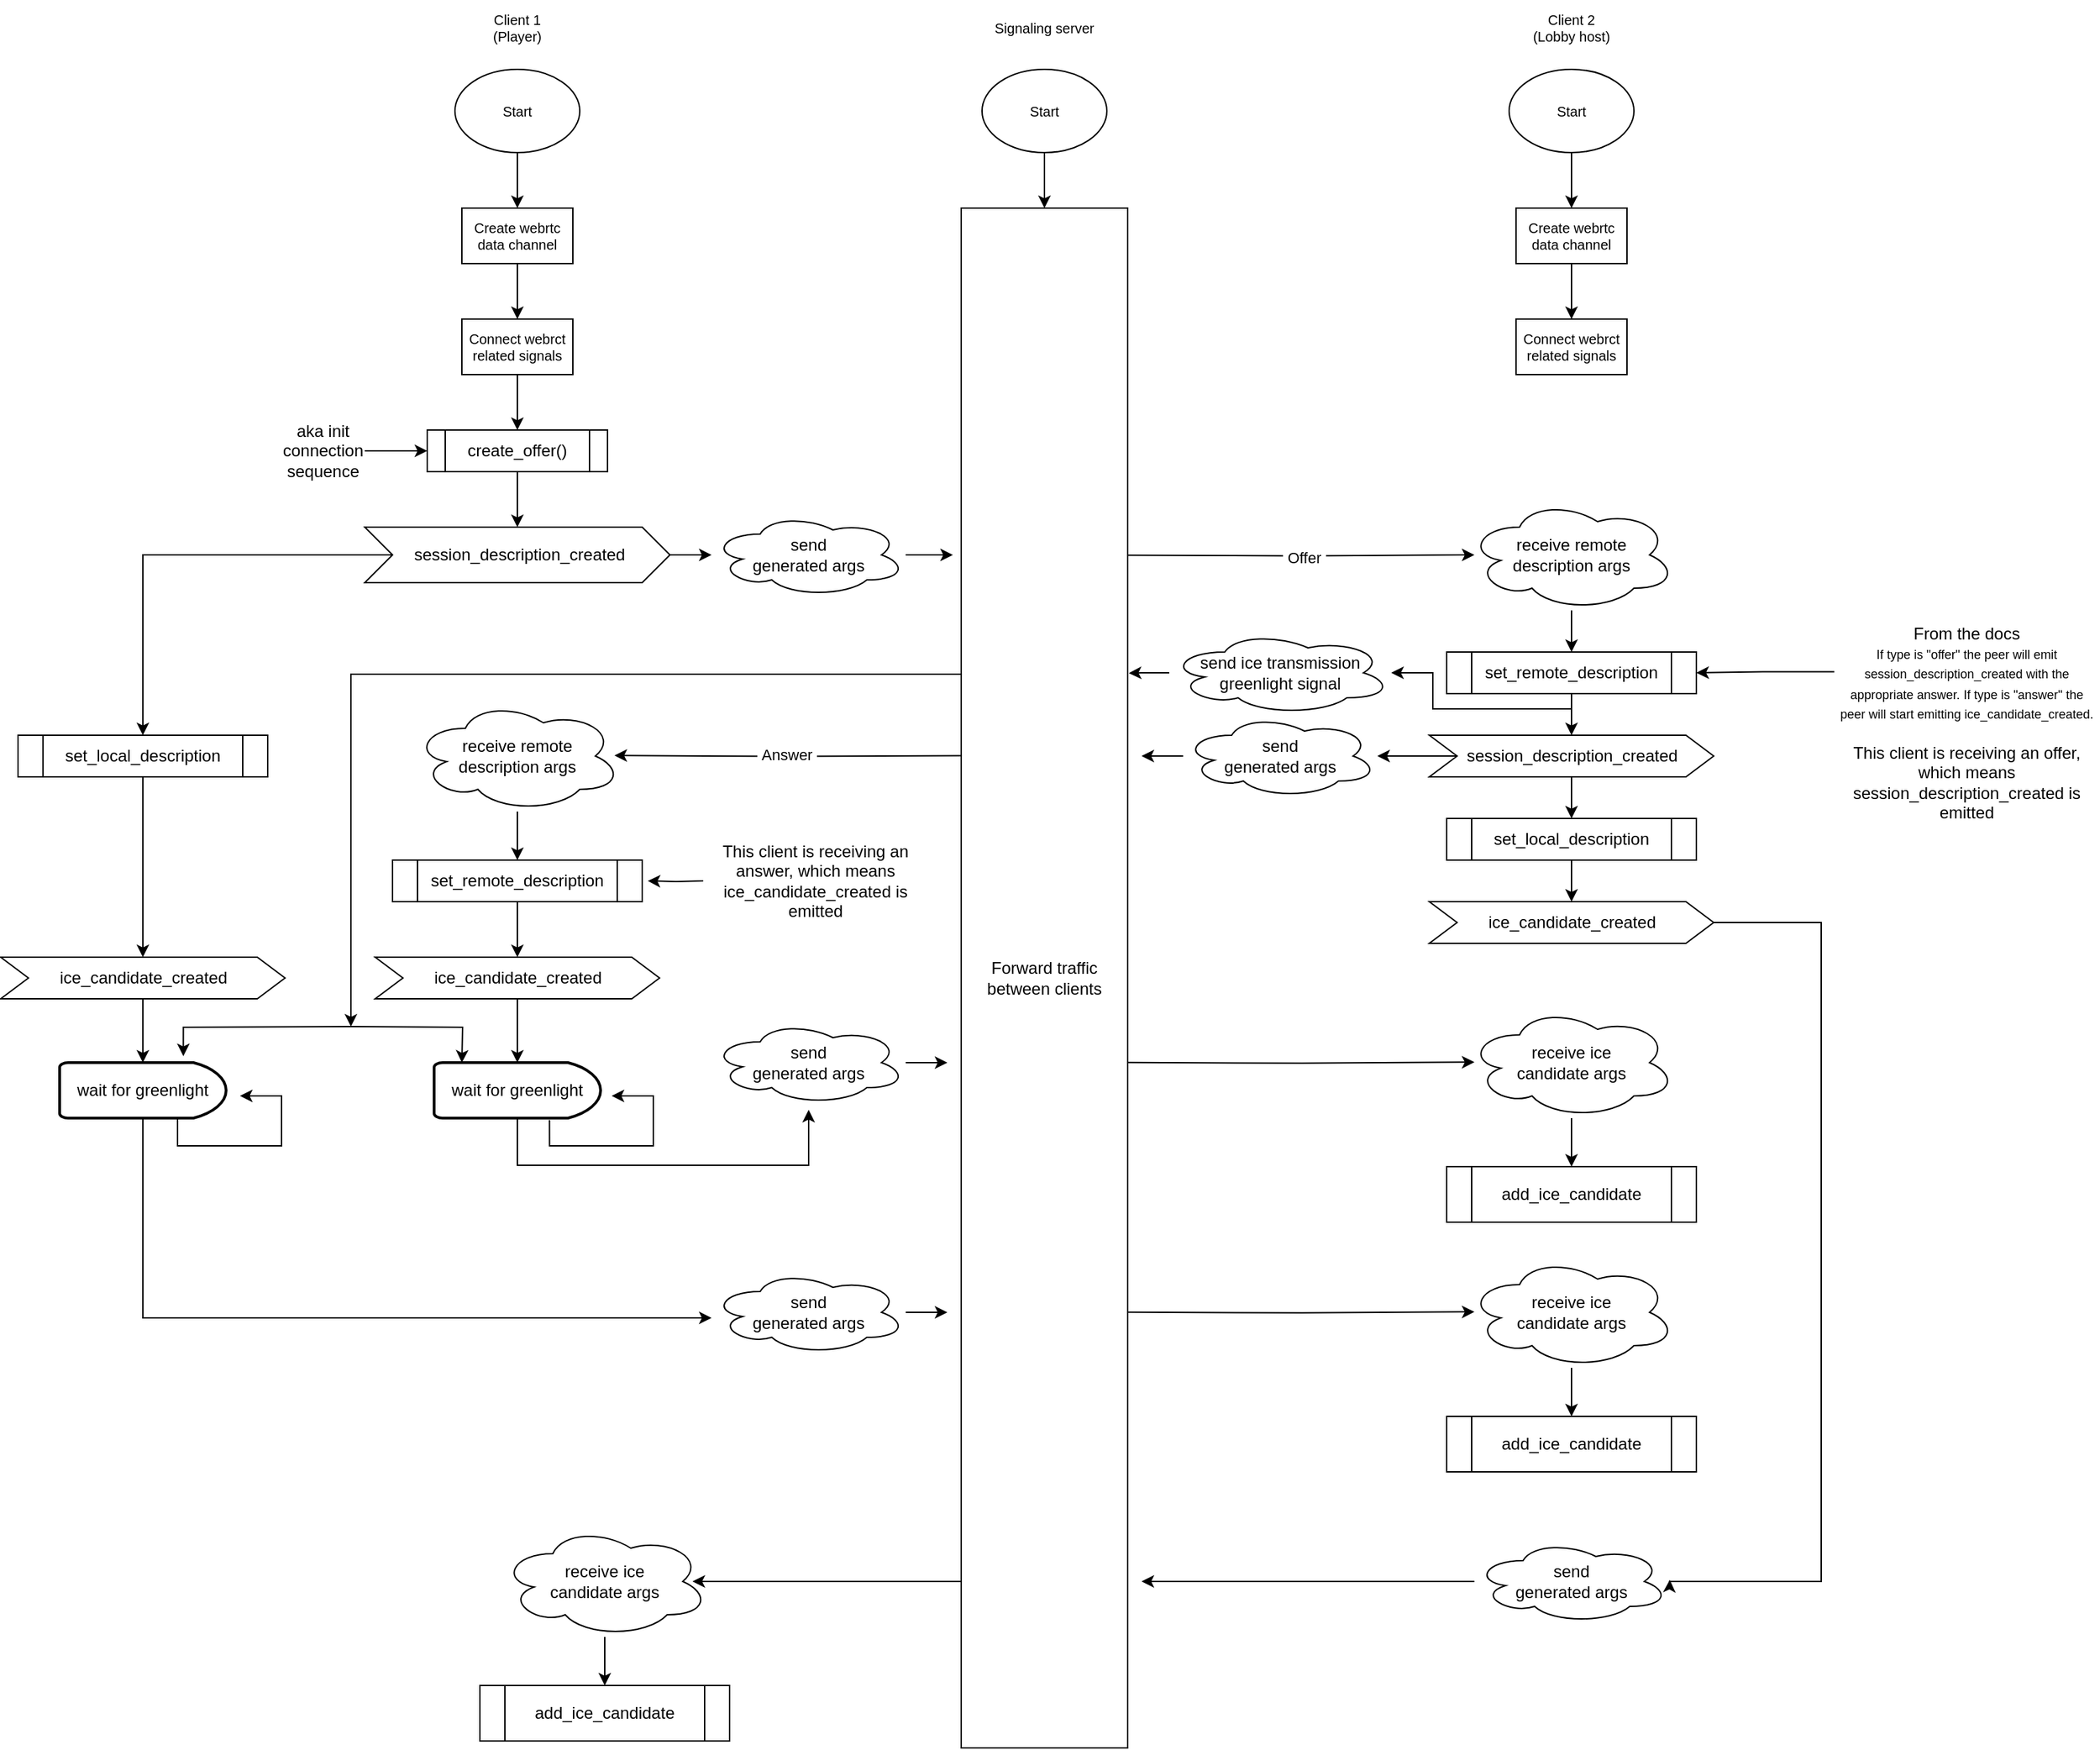 <mxfile version="26.0.14">
  <diagram name="Page-1" id="edf60f1a-56cd-e834-aa8a-f176f3a09ee4">
    <mxGraphModel dx="2601" dy="731" grid="1" gridSize="10" guides="1" tooltips="1" connect="1" arrows="1" fold="1" page="1" pageScale="1" pageWidth="1100" pageHeight="850" background="none" math="0" shadow="0">
      <root>
        <mxCell id="0" />
        <mxCell id="1" parent="0" />
        <mxCell id="4YpqXkgW8Ewd-vz6s3Ge-140" value="" style="edgeStyle=orthogonalEdgeStyle;rounded=0;orthogonalLoop=1;jettySize=auto;html=1;" parent="1" source="4YpqXkgW8Ewd-vz6s3Ge-1" target="4YpqXkgW8Ewd-vz6s3Ge-52" edge="1">
          <mxGeometry relative="1" as="geometry" />
        </mxCell>
        <mxCell id="4YpqXkgW8Ewd-vz6s3Ge-1" value="&lt;font&gt;Start&lt;/font&gt;" style="ellipse;whiteSpace=wrap;html=1;fontSize=10;" parent="1" vertex="1">
          <mxGeometry x="635" y="60" width="90" height="60" as="geometry" />
        </mxCell>
        <mxCell id="4YpqXkgW8Ewd-vz6s3Ge-2" value="Signaling server" style="text;html=1;align=center;verticalAlign=middle;whiteSpace=wrap;rounded=0;fontSize=10;" parent="1" vertex="1">
          <mxGeometry x="640" y="10" width="80" height="40" as="geometry" />
        </mxCell>
        <mxCell id="4YpqXkgW8Ewd-vz6s3Ge-10" value="" style="edgeStyle=orthogonalEdgeStyle;rounded=0;orthogonalLoop=1;jettySize=auto;html=1;fontSize=10;" parent="1" source="4YpqXkgW8Ewd-vz6s3Ge-3" target="4YpqXkgW8Ewd-vz6s3Ge-8" edge="1">
          <mxGeometry relative="1" as="geometry" />
        </mxCell>
        <mxCell id="4YpqXkgW8Ewd-vz6s3Ge-3" value="&lt;font&gt;Start&lt;/font&gt;" style="ellipse;whiteSpace=wrap;html=1;fontSize=10;" parent="1" vertex="1">
          <mxGeometry x="1015" y="60" width="90" height="60" as="geometry" />
        </mxCell>
        <mxCell id="4YpqXkgW8Ewd-vz6s3Ge-4" value="Client 2&lt;div&gt;(Lobby host)&lt;/div&gt;" style="text;html=1;align=center;verticalAlign=middle;whiteSpace=wrap;rounded=0;fontSize=10;" parent="1" vertex="1">
          <mxGeometry x="1020" y="10" width="80" height="40" as="geometry" />
        </mxCell>
        <mxCell id="4YpqXkgW8Ewd-vz6s3Ge-9" value="" style="edgeStyle=orthogonalEdgeStyle;rounded=0;orthogonalLoop=1;jettySize=auto;html=1;fontSize=10;" parent="1" source="4YpqXkgW8Ewd-vz6s3Ge-5" target="4YpqXkgW8Ewd-vz6s3Ge-7" edge="1">
          <mxGeometry relative="1" as="geometry" />
        </mxCell>
        <mxCell id="4YpqXkgW8Ewd-vz6s3Ge-5" value="&lt;font&gt;Start&lt;/font&gt;" style="ellipse;whiteSpace=wrap;html=1;fontSize=10;" parent="1" vertex="1">
          <mxGeometry x="255" y="60" width="90" height="60" as="geometry" />
        </mxCell>
        <mxCell id="4YpqXkgW8Ewd-vz6s3Ge-6" value="Client 1&lt;div&gt;(Player)&lt;/div&gt;" style="text;html=1;align=center;verticalAlign=middle;whiteSpace=wrap;rounded=0;fontSize=10;" parent="1" vertex="1">
          <mxGeometry x="260" y="10" width="80" height="40" as="geometry" />
        </mxCell>
        <mxCell id="4YpqXkgW8Ewd-vz6s3Ge-15" value="" style="edgeStyle=orthogonalEdgeStyle;rounded=0;orthogonalLoop=1;jettySize=auto;html=1;fontSize=10;" parent="1" source="4YpqXkgW8Ewd-vz6s3Ge-7" target="4YpqXkgW8Ewd-vz6s3Ge-13" edge="1">
          <mxGeometry relative="1" as="geometry" />
        </mxCell>
        <mxCell id="4YpqXkgW8Ewd-vz6s3Ge-7" value="Create webrtc data channel" style="rounded=0;whiteSpace=wrap;html=1;fontSize=10;" parent="1" vertex="1">
          <mxGeometry x="260" y="160" width="80" height="40" as="geometry" />
        </mxCell>
        <mxCell id="4YpqXkgW8Ewd-vz6s3Ge-16" value="" style="edgeStyle=orthogonalEdgeStyle;rounded=0;orthogonalLoop=1;jettySize=auto;html=1;fontSize=10;" parent="1" source="4YpqXkgW8Ewd-vz6s3Ge-8" target="4YpqXkgW8Ewd-vz6s3Ge-14" edge="1">
          <mxGeometry relative="1" as="geometry" />
        </mxCell>
        <mxCell id="4YpqXkgW8Ewd-vz6s3Ge-8" value="Create webrtc data channel" style="rounded=0;whiteSpace=wrap;html=1;fontSize=10;" parent="1" vertex="1">
          <mxGeometry x="1020" y="160" width="80" height="40" as="geometry" />
        </mxCell>
        <mxCell id="4YpqXkgW8Ewd-vz6s3Ge-43" value="" style="edgeStyle=orthogonalEdgeStyle;rounded=0;orthogonalLoop=1;jettySize=auto;html=1;" parent="1" source="4YpqXkgW8Ewd-vz6s3Ge-13" target="4YpqXkgW8Ewd-vz6s3Ge-42" edge="1">
          <mxGeometry relative="1" as="geometry" />
        </mxCell>
        <mxCell id="4YpqXkgW8Ewd-vz6s3Ge-13" value="Connect webrct related signals" style="rounded=0;whiteSpace=wrap;html=1;fontSize=10;" parent="1" vertex="1">
          <mxGeometry x="260" y="240" width="80" height="40" as="geometry" />
        </mxCell>
        <mxCell id="4YpqXkgW8Ewd-vz6s3Ge-14" value="Connect webrct related signals" style="rounded=0;whiteSpace=wrap;html=1;fontSize=10;" parent="1" vertex="1">
          <mxGeometry x="1020" y="240" width="80" height="40" as="geometry" />
        </mxCell>
        <mxCell id="4YpqXkgW8Ewd-vz6s3Ge-66" value="" style="edgeStyle=orthogonalEdgeStyle;rounded=0;orthogonalLoop=1;jettySize=auto;html=1;" parent="1" source="4YpqXkgW8Ewd-vz6s3Ge-38" target="4YpqXkgW8Ewd-vz6s3Ge-53" edge="1">
          <mxGeometry relative="1" as="geometry" />
        </mxCell>
        <mxCell id="4YpqXkgW8Ewd-vz6s3Ge-95" value="" style="edgeStyle=orthogonalEdgeStyle;rounded=0;orthogonalLoop=1;jettySize=auto;html=1;" parent="1" source="4YpqXkgW8Ewd-vz6s3Ge-38" target="4YpqXkgW8Ewd-vz6s3Ge-91" edge="1">
          <mxGeometry relative="1" as="geometry" />
        </mxCell>
        <mxCell id="4YpqXkgW8Ewd-vz6s3Ge-38" value="&amp;nbsp;session_description_created" style="shape=step;perimeter=stepPerimeter;whiteSpace=wrap;html=1;fixedSize=1;" parent="1" vertex="1">
          <mxGeometry x="190" y="390" width="220" height="40" as="geometry" />
        </mxCell>
        <mxCell id="4YpqXkgW8Ewd-vz6s3Ge-44" value="" style="edgeStyle=orthogonalEdgeStyle;rounded=0;orthogonalLoop=1;jettySize=auto;html=1;" parent="1" source="4YpqXkgW8Ewd-vz6s3Ge-42" target="4YpqXkgW8Ewd-vz6s3Ge-38" edge="1">
          <mxGeometry relative="1" as="geometry" />
        </mxCell>
        <mxCell id="4YpqXkgW8Ewd-vz6s3Ge-42" value="&lt;font&gt;create_offer()&lt;/font&gt;" style="shape=process;whiteSpace=wrap;html=1;backgroundOutline=1;" parent="1" vertex="1">
          <mxGeometry x="235" y="320" width="130" height="30" as="geometry" />
        </mxCell>
        <mxCell id="4YpqXkgW8Ewd-vz6s3Ge-82" value="" style="edgeStyle=orthogonalEdgeStyle;rounded=0;orthogonalLoop=1;jettySize=auto;html=1;" parent="1" source="4YpqXkgW8Ewd-vz6s3Ge-47" target="4YpqXkgW8Ewd-vz6s3Ge-81" edge="1">
          <mxGeometry relative="1" as="geometry" />
        </mxCell>
        <mxCell id="U4h_snJMIeDT_LXx-Ubf-26" value="" style="edgeStyle=orthogonalEdgeStyle;rounded=0;orthogonalLoop=1;jettySize=auto;html=1;" edge="1" parent="1" target="U4h_snJMIeDT_LXx-Ubf-20">
          <mxGeometry relative="1" as="geometry">
            <mxPoint x="1060" y="520" as="sourcePoint" />
            <Array as="points">
              <mxPoint x="1060" y="521" />
              <mxPoint x="960" y="521" />
              <mxPoint x="960" y="495" />
            </Array>
          </mxGeometry>
        </mxCell>
        <mxCell id="4YpqXkgW8Ewd-vz6s3Ge-47" value="set_remote_description" style="shape=process;whiteSpace=wrap;html=1;backgroundOutline=1;" parent="1" vertex="1">
          <mxGeometry x="970" y="480" width="180" height="30" as="geometry" />
        </mxCell>
        <mxCell id="4YpqXkgW8Ewd-vz6s3Ge-129" value="" style="edgeStyle=orthogonalEdgeStyle;rounded=0;orthogonalLoop=1;jettySize=auto;html=1;" parent="1" source="4YpqXkgW8Ewd-vz6s3Ge-49" target="4YpqXkgW8Ewd-vz6s3Ge-128" edge="1">
          <mxGeometry relative="1" as="geometry" />
        </mxCell>
        <mxCell id="4YpqXkgW8Ewd-vz6s3Ge-49" value="set_local_description" style="shape=process;whiteSpace=wrap;html=1;backgroundOutline=1;" parent="1" vertex="1">
          <mxGeometry x="970" y="600" width="180" height="30" as="geometry" />
        </mxCell>
        <mxCell id="U4h_snJMIeDT_LXx-Ubf-9" style="edgeStyle=orthogonalEdgeStyle;rounded=0;orthogonalLoop=1;jettySize=auto;html=1;" edge="1" parent="1">
          <mxGeometry relative="1" as="geometry">
            <mxPoint x="180" y="750" as="targetPoint" />
            <mxPoint x="620" y="494.5" as="sourcePoint" />
            <Array as="points">
              <mxPoint x="620" y="496" />
              <mxPoint x="180" y="496" />
            </Array>
          </mxGeometry>
        </mxCell>
        <mxCell id="4YpqXkgW8Ewd-vz6s3Ge-52" value="Forward traffic between clients" style="rounded=0;whiteSpace=wrap;html=1;" parent="1" vertex="1">
          <mxGeometry x="620" y="160" width="120" height="1110" as="geometry" />
        </mxCell>
        <mxCell id="4YpqXkgW8Ewd-vz6s3Ge-53" value="send&lt;div&gt;&lt;span style=&quot;background-color: initial;&quot;&gt;generated&amp;nbsp;&lt;/span&gt;&lt;span style=&quot;background-color: initial;&quot;&gt;args&lt;/span&gt;&lt;/div&gt;" style="ellipse;shape=cloud;whiteSpace=wrap;html=1;" parent="1" vertex="1">
          <mxGeometry x="440" y="380" width="140" height="60" as="geometry" />
        </mxCell>
        <mxCell id="4YpqXkgW8Ewd-vz6s3Ge-61" value="" style="edgeStyle=orthogonalEdgeStyle;rounded=0;orthogonalLoop=1;jettySize=auto;html=1;" parent="1" source="4YpqXkgW8Ewd-vz6s3Ge-56" target="4YpqXkgW8Ewd-vz6s3Ge-47" edge="1">
          <mxGeometry relative="1" as="geometry" />
        </mxCell>
        <mxCell id="4YpqXkgW8Ewd-vz6s3Ge-56" value="receive&amp;nbsp;&lt;span style=&quot;background-color: initial;&quot;&gt;remote&lt;/span&gt;&lt;div&gt;&lt;div&gt;description args&lt;/div&gt;&lt;/div&gt;" style="ellipse;shape=cloud;whiteSpace=wrap;html=1;" parent="1" vertex="1">
          <mxGeometry x="985" y="370" width="150" height="80" as="geometry" />
        </mxCell>
        <mxCell id="4YpqXkgW8Ewd-vz6s3Ge-67" style="edgeStyle=orthogonalEdgeStyle;rounded=0;orthogonalLoop=1;jettySize=auto;html=1;" parent="1" source="4YpqXkgW8Ewd-vz6s3Ge-53" edge="1">
          <mxGeometry relative="1" as="geometry">
            <mxPoint x="614" y="410" as="targetPoint" />
          </mxGeometry>
        </mxCell>
        <mxCell id="4YpqXkgW8Ewd-vz6s3Ge-68" style="edgeStyle=orthogonalEdgeStyle;rounded=0;orthogonalLoop=1;jettySize=auto;html=1;" parent="1" edge="1">
          <mxGeometry relative="1" as="geometry">
            <mxPoint x="740" y="410.24" as="sourcePoint" />
            <mxPoint x="990" y="410" as="targetPoint" />
          </mxGeometry>
        </mxCell>
        <mxCell id="4YpqXkgW8Ewd-vz6s3Ge-84" value="&amp;nbsp;Offer&amp;nbsp;" style="edgeLabel;html=1;align=center;verticalAlign=middle;resizable=0;points=[];" parent="4YpqXkgW8Ewd-vz6s3Ge-68" vertex="1" connectable="0">
          <mxGeometry x="0.013" y="-1" relative="1" as="geometry">
            <mxPoint as="offset" />
          </mxGeometry>
        </mxCell>
        <mxCell id="4YpqXkgW8Ewd-vz6s3Ge-70" value="&lt;font&gt;add_ice_candidate&lt;/font&gt;" style="shape=process;whiteSpace=wrap;html=1;backgroundOutline=1;" parent="1" vertex="1">
          <mxGeometry x="970" y="851" width="180" height="40" as="geometry" />
        </mxCell>
        <mxCell id="4YpqXkgW8Ewd-vz6s3Ge-72" value="send&lt;div&gt;generated args&lt;/div&gt;" style="ellipse;shape=cloud;whiteSpace=wrap;html=1;" parent="1" vertex="1">
          <mxGeometry x="440" y="746" width="140" height="60" as="geometry" />
        </mxCell>
        <mxCell id="4YpqXkgW8Ewd-vz6s3Ge-75" style="edgeStyle=orthogonalEdgeStyle;rounded=0;orthogonalLoop=1;jettySize=auto;html=1;" parent="1" source="4YpqXkgW8Ewd-vz6s3Ge-72" edge="1">
          <mxGeometry relative="1" as="geometry">
            <mxPoint x="610" y="776" as="targetPoint" />
          </mxGeometry>
        </mxCell>
        <mxCell id="4YpqXkgW8Ewd-vz6s3Ge-78" value="" style="edgeStyle=orthogonalEdgeStyle;rounded=0;orthogonalLoop=1;jettySize=auto;html=1;" parent="1" source="4YpqXkgW8Ewd-vz6s3Ge-77" target="4YpqXkgW8Ewd-vz6s3Ge-70" edge="1">
          <mxGeometry relative="1" as="geometry" />
        </mxCell>
        <mxCell id="4YpqXkgW8Ewd-vz6s3Ge-77" value="receive&amp;nbsp;&lt;span style=&quot;background-color: initial;&quot;&gt;ice&lt;/span&gt;&lt;div&gt;&lt;div&gt;candidate args&lt;/div&gt;&lt;/div&gt;" style="ellipse;shape=cloud;whiteSpace=wrap;html=1;" parent="1" vertex="1">
          <mxGeometry x="985" y="736" width="150" height="80" as="geometry" />
        </mxCell>
        <mxCell id="4YpqXkgW8Ewd-vz6s3Ge-80" style="edgeStyle=orthogonalEdgeStyle;rounded=0;orthogonalLoop=1;jettySize=auto;html=1;" parent="1" edge="1">
          <mxGeometry relative="1" as="geometry">
            <mxPoint x="740" y="775.88" as="sourcePoint" />
            <mxPoint x="990" y="775.64" as="targetPoint" />
          </mxGeometry>
        </mxCell>
        <mxCell id="4YpqXkgW8Ewd-vz6s3Ge-94" value="" style="edgeStyle=orthogonalEdgeStyle;rounded=0;orthogonalLoop=1;jettySize=auto;html=1;" parent="1" source="4YpqXkgW8Ewd-vz6s3Ge-81" target="4YpqXkgW8Ewd-vz6s3Ge-49" edge="1">
          <mxGeometry relative="1" as="geometry" />
        </mxCell>
        <mxCell id="4YpqXkgW8Ewd-vz6s3Ge-98" value="" style="edgeStyle=orthogonalEdgeStyle;rounded=0;orthogonalLoop=1;jettySize=auto;html=1;" parent="1" source="4YpqXkgW8Ewd-vz6s3Ge-81" target="4YpqXkgW8Ewd-vz6s3Ge-92" edge="1">
          <mxGeometry relative="1" as="geometry" />
        </mxCell>
        <mxCell id="4YpqXkgW8Ewd-vz6s3Ge-81" value="session_description_created" style="shape=step;perimeter=stepPerimeter;whiteSpace=wrap;html=1;fixedSize=1;" parent="1" vertex="1">
          <mxGeometry x="957.5" y="540" width="205" height="30" as="geometry" />
        </mxCell>
        <mxCell id="4YpqXkgW8Ewd-vz6s3Ge-87" style="edgeStyle=orthogonalEdgeStyle;rounded=0;orthogonalLoop=1;jettySize=auto;html=1;entryX=1;entryY=0.5;entryDx=0;entryDy=0;exitX=-0.003;exitY=0.27;exitDx=0;exitDy=0;exitPerimeter=0;" parent="1" source="4YpqXkgW8Ewd-vz6s3Ge-85" target="4YpqXkgW8Ewd-vz6s3Ge-47" edge="1">
          <mxGeometry relative="1" as="geometry" />
        </mxCell>
        <mxCell id="4YpqXkgW8Ewd-vz6s3Ge-85" value="&lt;div&gt;&lt;font&gt;From the docs&lt;/font&gt;&lt;/div&gt;&lt;div&gt;&lt;font style=&quot;font-size: 9px;&quot;&gt;If type is &quot;offer&quot; the peer will emit session_description_created with the appropriate answer.&amp;nbsp;&lt;/font&gt;&lt;span style=&quot;font-size: 9px; background-color: initial;&quot;&gt;If type is &quot;answer&quot; the peer will start emitting ice_candidate_created.&lt;/span&gt;&lt;/div&gt;&lt;div&gt;&lt;span style=&quot;font-size: 9px; background-color: initial;&quot;&gt;&lt;br&gt;&lt;/span&gt;&lt;/div&gt;&lt;div&gt;&lt;font&gt;This client is receiving an offer, which means&lt;/font&gt;&lt;/div&gt;&lt;div&gt;&lt;font&gt;&lt;span style=&quot;background-color: initial;&quot;&gt;session_description_created&lt;/span&gt;&lt;span style=&quot;background-color: initial;&quot;&gt;&amp;nbsp;is emitted&lt;/span&gt;&lt;/font&gt;&lt;/div&gt;" style="text;html=1;align=center;verticalAlign=middle;whiteSpace=wrap;rounded=0;" parent="1" vertex="1">
          <mxGeometry x="1250" y="451" width="190" height="160" as="geometry" />
        </mxCell>
        <mxCell id="U4h_snJMIeDT_LXx-Ubf-2" style="edgeStyle=orthogonalEdgeStyle;rounded=0;orthogonalLoop=1;jettySize=auto;html=1;entryX=0.5;entryY=0;entryDx=0;entryDy=0;" edge="1" parent="1" source="4YpqXkgW8Ewd-vz6s3Ge-91" target="4YpqXkgW8Ewd-vz6s3Ge-118">
          <mxGeometry relative="1" as="geometry" />
        </mxCell>
        <mxCell id="4YpqXkgW8Ewd-vz6s3Ge-91" value="set_local_description" style="shape=process;whiteSpace=wrap;html=1;backgroundOutline=1;" parent="1" vertex="1">
          <mxGeometry x="-60" y="540" width="180" height="30" as="geometry" />
        </mxCell>
        <mxCell id="4YpqXkgW8Ewd-vz6s3Ge-99" value="" style="edgeStyle=orthogonalEdgeStyle;rounded=0;orthogonalLoop=1;jettySize=auto;html=1;" parent="1" source="4YpqXkgW8Ewd-vz6s3Ge-92" edge="1">
          <mxGeometry relative="1" as="geometry">
            <mxPoint x="750" y="555" as="targetPoint" />
          </mxGeometry>
        </mxCell>
        <mxCell id="4YpqXkgW8Ewd-vz6s3Ge-92" value="send&lt;div&gt;&lt;span style=&quot;background-color: initial;&quot;&gt;generated&amp;nbsp;&lt;/span&gt;&lt;span style=&quot;background-color: initial;&quot;&gt;args&lt;/span&gt;&lt;/div&gt;" style="ellipse;shape=cloud;whiteSpace=wrap;html=1;" parent="1" vertex="1">
          <mxGeometry x="780" y="525" width="140" height="60" as="geometry" />
        </mxCell>
        <mxCell id="4YpqXkgW8Ewd-vz6s3Ge-101" style="edgeStyle=orthogonalEdgeStyle;rounded=0;orthogonalLoop=1;jettySize=auto;html=1;" parent="1" edge="1">
          <mxGeometry relative="1" as="geometry">
            <mxPoint x="620" y="554.81" as="sourcePoint" />
            <mxPoint x="370" y="554.57" as="targetPoint" />
          </mxGeometry>
        </mxCell>
        <mxCell id="4YpqXkgW8Ewd-vz6s3Ge-102" value="&amp;nbsp;Answer&amp;nbsp;" style="edgeLabel;html=1;align=center;verticalAlign=middle;resizable=0;points=[];" parent="4YpqXkgW8Ewd-vz6s3Ge-101" vertex="1" connectable="0">
          <mxGeometry x="0.013" y="-1" relative="1" as="geometry">
            <mxPoint as="offset" />
          </mxGeometry>
        </mxCell>
        <mxCell id="4YpqXkgW8Ewd-vz6s3Ge-113" value="" style="edgeStyle=orthogonalEdgeStyle;rounded=0;orthogonalLoop=1;jettySize=auto;html=1;" parent="1" source="4YpqXkgW8Ewd-vz6s3Ge-105" target="4YpqXkgW8Ewd-vz6s3Ge-112" edge="1">
          <mxGeometry relative="1" as="geometry" />
        </mxCell>
        <mxCell id="4YpqXkgW8Ewd-vz6s3Ge-105" value="receive&amp;nbsp;&lt;span style=&quot;background-color: initial;&quot;&gt;remote&lt;/span&gt;&lt;div&gt;&lt;div&gt;description args&lt;/div&gt;&lt;/div&gt;" style="ellipse;shape=cloud;whiteSpace=wrap;html=1;" parent="1" vertex="1">
          <mxGeometry x="225" y="515" width="150" height="80" as="geometry" />
        </mxCell>
        <mxCell id="4YpqXkgW8Ewd-vz6s3Ge-114" value="" style="edgeStyle=orthogonalEdgeStyle;rounded=0;orthogonalLoop=1;jettySize=auto;html=1;" parent="1" edge="1">
          <mxGeometry relative="1" as="geometry">
            <mxPoint x="434.0" y="645.0" as="sourcePoint" />
            <mxPoint x="394.0" y="645.0" as="targetPoint" />
          </mxGeometry>
        </mxCell>
        <mxCell id="4YpqXkgW8Ewd-vz6s3Ge-109" value="&lt;div&gt;This client is receiving an answer, which means&lt;/div&gt;&lt;div&gt;&lt;span style=&quot;background-color: initial;&quot;&gt;ice_candidate_created&amp;nbsp;&lt;/span&gt;&lt;span style=&quot;background-color: initial;&quot;&gt;is emitted&lt;/span&gt;&lt;/div&gt;" style="text;html=1;align=center;verticalAlign=middle;whiteSpace=wrap;rounded=0;" parent="1" vertex="1">
          <mxGeometry x="430" y="605" width="170" height="80" as="geometry" />
        </mxCell>
        <mxCell id="4YpqXkgW8Ewd-vz6s3Ge-111" value="" style="edgeStyle=orthogonalEdgeStyle;rounded=0;orthogonalLoop=1;jettySize=auto;html=1;" parent="1" source="4YpqXkgW8Ewd-vz6s3Ge-110" target="4YpqXkgW8Ewd-vz6s3Ge-42" edge="1">
          <mxGeometry relative="1" as="geometry" />
        </mxCell>
        <mxCell id="4YpqXkgW8Ewd-vz6s3Ge-110" value="&lt;font&gt;aka init connection sequence&lt;/font&gt;" style="text;html=1;align=center;verticalAlign=middle;whiteSpace=wrap;rounded=0;" parent="1" vertex="1">
          <mxGeometry x="130" y="310" width="60" height="50" as="geometry" />
        </mxCell>
        <mxCell id="4YpqXkgW8Ewd-vz6s3Ge-117" value="" style="edgeStyle=orthogonalEdgeStyle;rounded=0;orthogonalLoop=1;jettySize=auto;html=1;" parent="1" source="4YpqXkgW8Ewd-vz6s3Ge-112" target="4YpqXkgW8Ewd-vz6s3Ge-116" edge="1">
          <mxGeometry relative="1" as="geometry" />
        </mxCell>
        <mxCell id="4YpqXkgW8Ewd-vz6s3Ge-112" value="set_remote_description" style="shape=process;whiteSpace=wrap;html=1;backgroundOutline=1;" parent="1" vertex="1">
          <mxGeometry x="210" y="630" width="180" height="30" as="geometry" />
        </mxCell>
        <mxCell id="U4h_snJMIeDT_LXx-Ubf-7" value="" style="edgeStyle=orthogonalEdgeStyle;rounded=0;orthogonalLoop=1;jettySize=auto;html=1;" edge="1" parent="1" source="4YpqXkgW8Ewd-vz6s3Ge-116" target="U4h_snJMIeDT_LXx-Ubf-5">
          <mxGeometry relative="1" as="geometry" />
        </mxCell>
        <mxCell id="4YpqXkgW8Ewd-vz6s3Ge-116" value="ice_candidate_created" style="shape=step;perimeter=stepPerimeter;whiteSpace=wrap;html=1;fixedSize=1;" parent="1" vertex="1">
          <mxGeometry x="197.5" y="700" width="205" height="30" as="geometry" />
        </mxCell>
        <mxCell id="U4h_snJMIeDT_LXx-Ubf-6" value="" style="edgeStyle=orthogonalEdgeStyle;rounded=0;orthogonalLoop=1;jettySize=auto;html=1;" edge="1" parent="1" source="4YpqXkgW8Ewd-vz6s3Ge-118" target="U4h_snJMIeDT_LXx-Ubf-1">
          <mxGeometry relative="1" as="geometry" />
        </mxCell>
        <mxCell id="U4h_snJMIeDT_LXx-Ubf-12" style="edgeStyle=orthogonalEdgeStyle;rounded=0;orthogonalLoop=1;jettySize=auto;html=1;entryX=0.743;entryY=-0.117;entryDx=0;entryDy=0;entryPerimeter=0;" edge="1" parent="1" target="U4h_snJMIeDT_LXx-Ubf-1">
          <mxGeometry relative="1" as="geometry">
            <mxPoint x="160" y="780" as="targetPoint" />
            <mxPoint x="180" y="750" as="sourcePoint" />
          </mxGeometry>
        </mxCell>
        <mxCell id="4YpqXkgW8Ewd-vz6s3Ge-118" value="ice_candidate_created" style="shape=step;perimeter=stepPerimeter;whiteSpace=wrap;html=1;fixedSize=1;" parent="1" vertex="1">
          <mxGeometry x="-72.5" y="700" width="205" height="30" as="geometry" />
        </mxCell>
        <mxCell id="4YpqXkgW8Ewd-vz6s3Ge-121" value="&lt;font&gt;add_ice_candidate&lt;/font&gt;" style="shape=process;whiteSpace=wrap;html=1;backgroundOutline=1;" parent="1" vertex="1">
          <mxGeometry x="970" y="1031" width="180" height="40" as="geometry" />
        </mxCell>
        <mxCell id="4YpqXkgW8Ewd-vz6s3Ge-122" value="send&lt;div&gt;generated args&lt;/div&gt;" style="ellipse;shape=cloud;whiteSpace=wrap;html=1;" parent="1" vertex="1">
          <mxGeometry x="440" y="926" width="140" height="60" as="geometry" />
        </mxCell>
        <mxCell id="4YpqXkgW8Ewd-vz6s3Ge-123" style="edgeStyle=orthogonalEdgeStyle;rounded=0;orthogonalLoop=1;jettySize=auto;html=1;" parent="1" source="4YpqXkgW8Ewd-vz6s3Ge-122" edge="1">
          <mxGeometry relative="1" as="geometry">
            <mxPoint x="610" y="956" as="targetPoint" />
          </mxGeometry>
        </mxCell>
        <mxCell id="4YpqXkgW8Ewd-vz6s3Ge-127" value="" style="edgeStyle=orthogonalEdgeStyle;rounded=0;orthogonalLoop=1;jettySize=auto;html=1;" parent="1" source="4YpqXkgW8Ewd-vz6s3Ge-124" target="4YpqXkgW8Ewd-vz6s3Ge-121" edge="1">
          <mxGeometry relative="1" as="geometry" />
        </mxCell>
        <mxCell id="4YpqXkgW8Ewd-vz6s3Ge-124" value="receive&amp;nbsp;&lt;span style=&quot;background-color: initial;&quot;&gt;ice&lt;/span&gt;&lt;div&gt;&lt;div&gt;candidate args&lt;/div&gt;&lt;/div&gt;" style="ellipse;shape=cloud;whiteSpace=wrap;html=1;" parent="1" vertex="1">
          <mxGeometry x="985" y="916" width="150" height="80" as="geometry" />
        </mxCell>
        <mxCell id="4YpqXkgW8Ewd-vz6s3Ge-125" style="edgeStyle=orthogonalEdgeStyle;rounded=0;orthogonalLoop=1;jettySize=auto;html=1;" parent="1" edge="1">
          <mxGeometry relative="1" as="geometry">
            <mxPoint x="740" y="955.88" as="sourcePoint" />
            <mxPoint x="990" y="955.64" as="targetPoint" />
          </mxGeometry>
        </mxCell>
        <mxCell id="4YpqXkgW8Ewd-vz6s3Ge-128" value="ice_candidate_created" style="shape=step;perimeter=stepPerimeter;whiteSpace=wrap;html=1;fixedSize=1;" parent="1" vertex="1">
          <mxGeometry x="957.5" y="660" width="205" height="30" as="geometry" />
        </mxCell>
        <mxCell id="4YpqXkgW8Ewd-vz6s3Ge-130" value="send&lt;div&gt;generated args&lt;/div&gt;" style="ellipse;shape=cloud;whiteSpace=wrap;html=1;" parent="1" vertex="1">
          <mxGeometry x="990" y="1120" width="140" height="60" as="geometry" />
        </mxCell>
        <mxCell id="4YpqXkgW8Ewd-vz6s3Ge-134" style="edgeStyle=orthogonalEdgeStyle;rounded=0;orthogonalLoop=1;jettySize=auto;html=1;entryX=1.006;entryY=0.481;entryDx=0;entryDy=0;entryPerimeter=0;" parent="1" source="4YpqXkgW8Ewd-vz6s3Ge-128" target="4YpqXkgW8Ewd-vz6s3Ge-130" edge="1">
          <mxGeometry relative="1" as="geometry">
            <Array as="points">
              <mxPoint x="1240" y="675" />
              <mxPoint x="1240" y="1150" />
              <mxPoint x="1131" y="1150" />
            </Array>
          </mxGeometry>
        </mxCell>
        <mxCell id="4YpqXkgW8Ewd-vz6s3Ge-135" value="&lt;font&gt;add_ice_candidate&lt;/font&gt;" style="shape=process;whiteSpace=wrap;html=1;backgroundOutline=1;" parent="1" vertex="1">
          <mxGeometry x="273" y="1225" width="180" height="40" as="geometry" />
        </mxCell>
        <mxCell id="4YpqXkgW8Ewd-vz6s3Ge-136" value="" style="edgeStyle=orthogonalEdgeStyle;rounded=0;orthogonalLoop=1;jettySize=auto;html=1;" parent="1" source="4YpqXkgW8Ewd-vz6s3Ge-137" target="4YpqXkgW8Ewd-vz6s3Ge-135" edge="1">
          <mxGeometry relative="1" as="geometry" />
        </mxCell>
        <mxCell id="4YpqXkgW8Ewd-vz6s3Ge-137" value="receive&amp;nbsp;&lt;span style=&quot;background-color: initial;&quot;&gt;ice&lt;/span&gt;&lt;div&gt;&lt;div&gt;candidate args&lt;/div&gt;&lt;/div&gt;" style="ellipse;shape=cloud;whiteSpace=wrap;html=1;" parent="1" vertex="1">
          <mxGeometry x="288" y="1110" width="150" height="80" as="geometry" />
        </mxCell>
        <mxCell id="4YpqXkgW8Ewd-vz6s3Ge-138" style="edgeStyle=orthogonalEdgeStyle;rounded=0;orthogonalLoop=1;jettySize=auto;html=1;" parent="1" source="4YpqXkgW8Ewd-vz6s3Ge-130" edge="1">
          <mxGeometry relative="1" as="geometry">
            <mxPoint x="750" y="1150" as="targetPoint" />
          </mxGeometry>
        </mxCell>
        <mxCell id="4YpqXkgW8Ewd-vz6s3Ge-139" style="edgeStyle=orthogonalEdgeStyle;rounded=0;orthogonalLoop=1;jettySize=auto;html=1;entryX=0.875;entryY=0.5;entryDx=0;entryDy=0;entryPerimeter=0;" parent="1" edge="1">
          <mxGeometry relative="1" as="geometry">
            <mxPoint x="620" y="1150" as="sourcePoint" />
            <mxPoint x="426.25" y="1150.0" as="targetPoint" />
          </mxGeometry>
        </mxCell>
        <mxCell id="U4h_snJMIeDT_LXx-Ubf-18" style="edgeStyle=orthogonalEdgeStyle;rounded=0;orthogonalLoop=1;jettySize=auto;html=1;" edge="1" parent="1" source="U4h_snJMIeDT_LXx-Ubf-1">
          <mxGeometry relative="1" as="geometry">
            <mxPoint x="440" y="960" as="targetPoint" />
            <Array as="points">
              <mxPoint x="30" y="960" />
            </Array>
          </mxGeometry>
        </mxCell>
        <mxCell id="U4h_snJMIeDT_LXx-Ubf-1" value="wait for greenlight" style="strokeWidth=2;html=1;shape=mxgraph.flowchart.delay;whiteSpace=wrap;" vertex="1" parent="1">
          <mxGeometry x="-30" y="776" width="120" height="40" as="geometry" />
        </mxCell>
        <mxCell id="U4h_snJMIeDT_LXx-Ubf-4" style="edgeStyle=orthogonalEdgeStyle;rounded=0;orthogonalLoop=1;jettySize=auto;html=1;exitX=0.693;exitY=1.033;exitDx=0;exitDy=0;exitPerimeter=0;" edge="1" parent="1" source="U4h_snJMIeDT_LXx-Ubf-5">
          <mxGeometry relative="1" as="geometry">
            <mxPoint x="368" y="800" as="targetPoint" />
            <Array as="points">
              <mxPoint x="323" y="836" />
              <mxPoint x="398" y="836" />
              <mxPoint x="398" y="800" />
            </Array>
          </mxGeometry>
        </mxCell>
        <mxCell id="U4h_snJMIeDT_LXx-Ubf-15" style="edgeStyle=orthogonalEdgeStyle;rounded=0;orthogonalLoop=1;jettySize=auto;html=1;exitX=0.5;exitY=1;exitDx=0;exitDy=0;exitPerimeter=0;" edge="1" parent="1" source="U4h_snJMIeDT_LXx-Ubf-5">
          <mxGeometry relative="1" as="geometry">
            <mxPoint x="510" y="810" as="targetPoint" />
            <Array as="points">
              <mxPoint x="300" y="850" />
              <mxPoint x="510" y="850" />
            </Array>
          </mxGeometry>
        </mxCell>
        <mxCell id="U4h_snJMIeDT_LXx-Ubf-5" value="wait for greenlight" style="strokeWidth=2;html=1;shape=mxgraph.flowchart.delay;whiteSpace=wrap;" vertex="1" parent="1">
          <mxGeometry x="240" y="776" width="120" height="40" as="geometry" />
        </mxCell>
        <mxCell id="U4h_snJMIeDT_LXx-Ubf-13" style="edgeStyle=orthogonalEdgeStyle;rounded=0;orthogonalLoop=1;jettySize=auto;html=1;entryX=0.743;entryY=-0.117;entryDx=0;entryDy=0;entryPerimeter=0;" edge="1" parent="1">
          <mxGeometry relative="1" as="geometry">
            <mxPoint x="260" y="776" as="targetPoint" />
            <mxPoint x="180" y="750" as="sourcePoint" />
          </mxGeometry>
        </mxCell>
        <mxCell id="U4h_snJMIeDT_LXx-Ubf-14" style="edgeStyle=orthogonalEdgeStyle;rounded=0;orthogonalLoop=1;jettySize=auto;html=1;exitX=0.693;exitY=1.033;exitDx=0;exitDy=0;exitPerimeter=0;" edge="1" parent="1">
          <mxGeometry relative="1" as="geometry">
            <mxPoint x="100" y="800" as="targetPoint" />
            <Array as="points">
              <mxPoint x="55" y="836" />
              <mxPoint x="130" y="836" />
              <mxPoint x="130" y="800" />
            </Array>
            <mxPoint x="55" y="817" as="sourcePoint" />
          </mxGeometry>
        </mxCell>
        <mxCell id="U4h_snJMIeDT_LXx-Ubf-24" value="" style="edgeStyle=orthogonalEdgeStyle;rounded=0;orthogonalLoop=1;jettySize=auto;html=1;entryX=1.007;entryY=0.302;entryDx=0;entryDy=0;entryPerimeter=0;" edge="1" parent="1" source="U4h_snJMIeDT_LXx-Ubf-20" target="4YpqXkgW8Ewd-vz6s3Ge-52">
          <mxGeometry relative="1" as="geometry" />
        </mxCell>
        <mxCell id="U4h_snJMIeDT_LXx-Ubf-20" value="send ice transmission&lt;div&gt;greenlight signal&lt;/div&gt;" style="ellipse;shape=cloud;whiteSpace=wrap;html=1;" vertex="1" parent="1">
          <mxGeometry x="770" y="465" width="160" height="60" as="geometry" />
        </mxCell>
      </root>
    </mxGraphModel>
  </diagram>
</mxfile>
